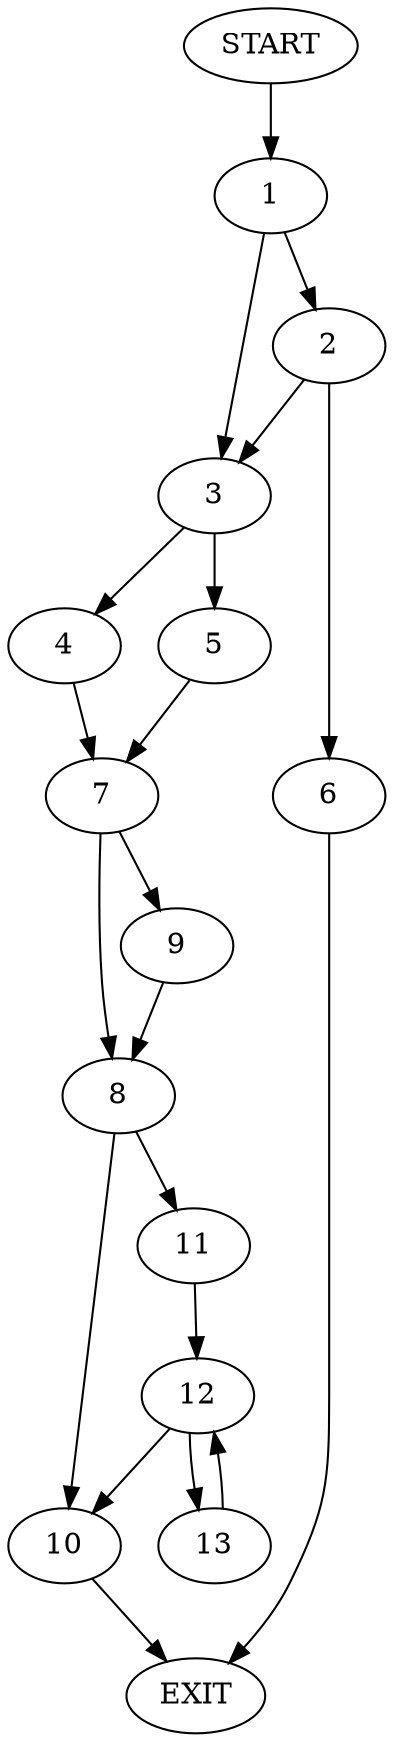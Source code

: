 digraph {
0 [label="START"]
14 [label="EXIT"]
0 -> 1
1 -> 2
1 -> 3
3 -> 4
3 -> 5
2 -> 6
2 -> 3
6 -> 14
4 -> 7
5 -> 7
7 -> 8
7 -> 9
9 -> 8
8 -> 10
8 -> 11
10 -> 14
11 -> 12
12 -> 10
12 -> 13
13 -> 12
}
